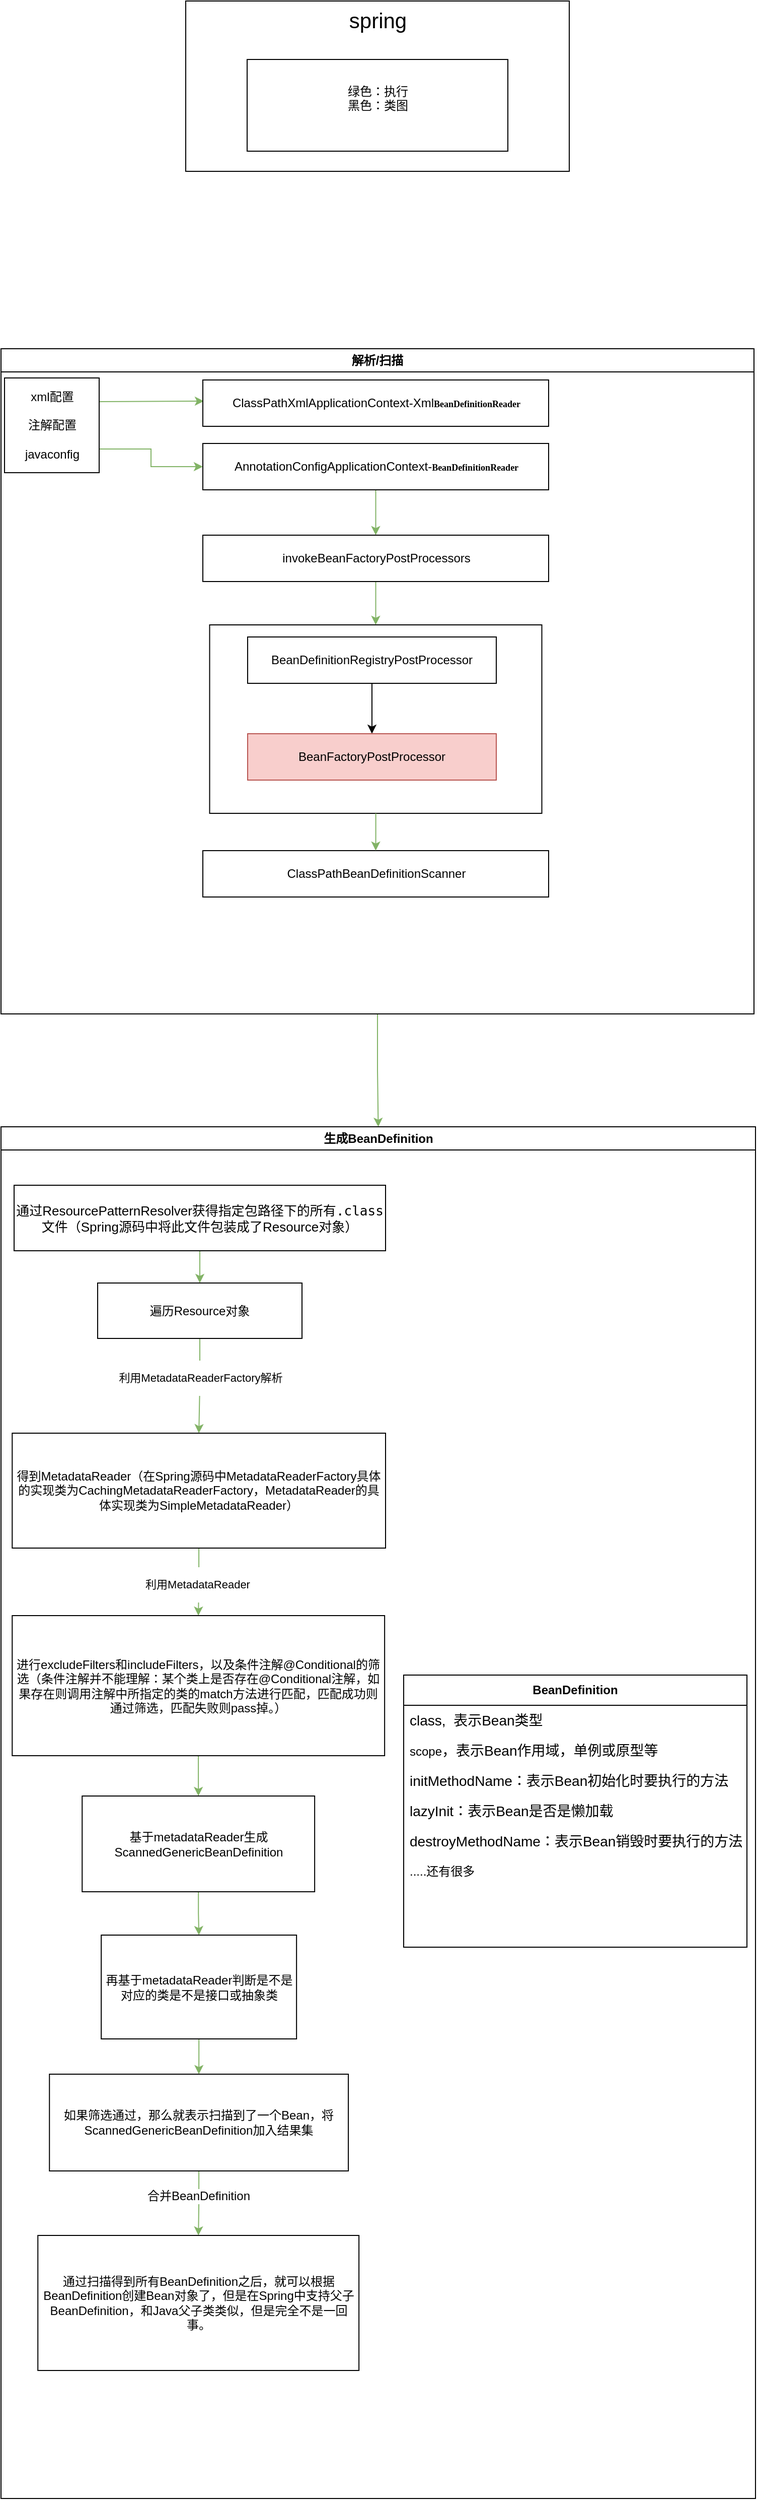 <mxfile version="25.0.1">
  <diagram name="bean的加载流转图" id="14tf_qHpTjpjnr1iD89r">
    <mxGraphModel dx="665" dy="1114" grid="0" gridSize="10" guides="1" tooltips="1" connect="1" arrows="1" fold="1" page="0" pageScale="1" pageWidth="827" pageHeight="1169" math="0" shadow="0">
      <root>
        <mxCell id="0" />
        <mxCell id="1" parent="0" />
        <mxCell id="M_sAFwJD3Y5_pbFiyou--2" value="&lt;font style=&quot;font-size: 21px;&quot;&gt;spring&lt;/font&gt;" style="rounded=0;whiteSpace=wrap;html=1;align=center;verticalAlign=top;" parent="1" vertex="1">
          <mxGeometry x="354.5" y="248" width="381" height="169" as="geometry" />
        </mxCell>
        <mxCell id="4gjRGnnlG_yjaLN8hZfb-48" style="edgeStyle=orthogonalEdgeStyle;rounded=0;orthogonalLoop=1;jettySize=auto;html=1;entryX=0.5;entryY=0;entryDx=0;entryDy=0;fillColor=#d5e8d4;strokeColor=#82b366;" parent="1" source="M_sAFwJD3Y5_pbFiyou--4" target="4gjRGnnlG_yjaLN8hZfb-32" edge="1">
          <mxGeometry relative="1" as="geometry" />
        </mxCell>
        <mxCell id="M_sAFwJD3Y5_pbFiyou--4" value="解析/扫描" style="swimlane;whiteSpace=wrap;html=1;" parent="1" vertex="1">
          <mxGeometry x="171" y="593" width="748" height="660" as="geometry" />
        </mxCell>
        <mxCell id="4gjRGnnlG_yjaLN8hZfb-3" style="edgeStyle=orthogonalEdgeStyle;rounded=0;orthogonalLoop=1;jettySize=auto;html=1;exitX=1;exitY=0.25;exitDx=0;exitDy=0;entryX=0;entryY=0.5;entryDx=0;entryDy=0;fillColor=#d5e8d4;strokeColor=#82b366;" parent="M_sAFwJD3Y5_pbFiyou--4" source="4gjRGnnlG_yjaLN8hZfb-1" edge="1">
          <mxGeometry relative="1" as="geometry">
            <mxPoint x="201.5" y="52" as="targetPoint" />
          </mxGeometry>
        </mxCell>
        <mxCell id="4gjRGnnlG_yjaLN8hZfb-13" style="edgeStyle=orthogonalEdgeStyle;rounded=0;orthogonalLoop=1;jettySize=auto;html=1;exitX=1;exitY=0.75;exitDx=0;exitDy=0;entryX=0;entryY=0.5;entryDx=0;entryDy=0;fillColor=#d5e8d4;strokeColor=#82b366;" parent="M_sAFwJD3Y5_pbFiyou--4" source="4gjRGnnlG_yjaLN8hZfb-1" target="4gjRGnnlG_yjaLN8hZfb-5" edge="1">
          <mxGeometry relative="1" as="geometry" />
        </mxCell>
        <mxCell id="4gjRGnnlG_yjaLN8hZfb-1" value="xml配置&lt;div&gt;&lt;br&gt;&lt;/div&gt;&lt;div&gt;注解配置&lt;/div&gt;&lt;div&gt;&lt;br&gt;&lt;/div&gt;&lt;div&gt;javaconfig&lt;/div&gt;" style="whiteSpace=wrap;html=1;aspect=fixed;" parent="M_sAFwJD3Y5_pbFiyou--4" vertex="1">
          <mxGeometry x="3.5" y="29" width="94" height="94" as="geometry" />
        </mxCell>
        <mxCell id="4gjRGnnlG_yjaLN8hZfb-14" style="edgeStyle=orthogonalEdgeStyle;rounded=0;orthogonalLoop=1;jettySize=auto;html=1;entryX=0.5;entryY=0;entryDx=0;entryDy=0;fillColor=#d5e8d4;strokeColor=#82b366;" parent="M_sAFwJD3Y5_pbFiyou--4" source="4gjRGnnlG_yjaLN8hZfb-5" target="4gjRGnnlG_yjaLN8hZfb-12" edge="1">
          <mxGeometry relative="1" as="geometry" />
        </mxCell>
        <mxCell id="4gjRGnnlG_yjaLN8hZfb-5" value="AnnotationConfigApplicationContext-&lt;span style=&quot;font-family: &amp;quot;Microsoft YaHei&amp;quot;, STXihei; font-size: 9px; font-weight: 700; white-space-collapse: preserve;&quot;&gt;BeanDefinitionReader&lt;/span&gt;" style="rounded=0;whiteSpace=wrap;html=1;" parent="M_sAFwJD3Y5_pbFiyou--4" vertex="1">
          <mxGeometry x="200.5" y="94" width="343.5" height="46" as="geometry" />
        </mxCell>
        <mxCell id="4gjRGnnlG_yjaLN8hZfb-6" value="ClassPathXmlApplicationContext-Xml&lt;span style=&quot;font-family: &amp;quot;Microsoft YaHei&amp;quot;, STXihei; font-size: 9px; font-weight: 700; white-space-collapse: preserve;&quot;&gt;BeanDefinitionReader&lt;/span&gt;" style="rounded=0;whiteSpace=wrap;html=1;" parent="M_sAFwJD3Y5_pbFiyou--4" vertex="1">
          <mxGeometry x="200.5" y="31" width="343.5" height="46" as="geometry" />
        </mxCell>
        <mxCell id="4gjRGnnlG_yjaLN8hZfb-22" style="edgeStyle=orthogonalEdgeStyle;rounded=0;orthogonalLoop=1;jettySize=auto;html=1;entryX=0.5;entryY=0;entryDx=0;entryDy=0;fillColor=#d5e8d4;strokeColor=#82b366;" parent="M_sAFwJD3Y5_pbFiyou--4" source="4gjRGnnlG_yjaLN8hZfb-12" target="4gjRGnnlG_yjaLN8hZfb-17" edge="1">
          <mxGeometry relative="1" as="geometry" />
        </mxCell>
        <mxCell id="4gjRGnnlG_yjaLN8hZfb-12" value="invokeBeanFactoryPostProcessors" style="rounded=0;whiteSpace=wrap;html=1;" parent="M_sAFwJD3Y5_pbFiyou--4" vertex="1">
          <mxGeometry x="200.5" y="185" width="343.5" height="46" as="geometry" />
        </mxCell>
        <mxCell id="4gjRGnnlG_yjaLN8hZfb-28" value="" style="group" parent="M_sAFwJD3Y5_pbFiyou--4" vertex="1" connectable="0">
          <mxGeometry x="207.25" y="274" width="330" height="187" as="geometry" />
        </mxCell>
        <mxCell id="4gjRGnnlG_yjaLN8hZfb-17" value="" style="rounded=0;whiteSpace=wrap;html=1;" parent="4gjRGnnlG_yjaLN8hZfb-28" vertex="1">
          <mxGeometry width="330" height="187" as="geometry" />
        </mxCell>
        <mxCell id="4gjRGnnlG_yjaLN8hZfb-27" style="edgeStyle=orthogonalEdgeStyle;rounded=0;orthogonalLoop=1;jettySize=auto;html=1;" parent="4gjRGnnlG_yjaLN8hZfb-28" source="4gjRGnnlG_yjaLN8hZfb-18" target="4gjRGnnlG_yjaLN8hZfb-20" edge="1">
          <mxGeometry relative="1" as="geometry" />
        </mxCell>
        <mxCell id="4gjRGnnlG_yjaLN8hZfb-18" value="BeanDefinitionRegistryPostProcessor" style="rounded=0;whiteSpace=wrap;html=1;" parent="4gjRGnnlG_yjaLN8hZfb-28" vertex="1">
          <mxGeometry x="37.75" y="12" width="247" height="46" as="geometry" />
        </mxCell>
        <mxCell id="4gjRGnnlG_yjaLN8hZfb-20" value="BeanFactoryPostProcessor" style="rounded=0;whiteSpace=wrap;html=1;fillColor=#f8cecc;strokeColor=#b85450;" parent="4gjRGnnlG_yjaLN8hZfb-28" vertex="1">
          <mxGeometry x="37.75" y="108" width="247" height="46" as="geometry" />
        </mxCell>
        <mxCell id="4gjRGnnlG_yjaLN8hZfb-30" value="ClassPathBeanDefinitionScanner" style="rounded=0;whiteSpace=wrap;html=1;" parent="M_sAFwJD3Y5_pbFiyou--4" vertex="1">
          <mxGeometry x="200.5" y="498" width="343.5" height="46" as="geometry" />
        </mxCell>
        <mxCell id="4gjRGnnlG_yjaLN8hZfb-31" value="" style="edgeStyle=orthogonalEdgeStyle;rounded=0;orthogonalLoop=1;jettySize=auto;html=1;fillColor=#d5e8d4;strokeColor=#82b366;" parent="M_sAFwJD3Y5_pbFiyou--4" source="4gjRGnnlG_yjaLN8hZfb-17" target="4gjRGnnlG_yjaLN8hZfb-30" edge="1">
          <mxGeometry relative="1" as="geometry" />
        </mxCell>
        <mxCell id="4gjRGnnlG_yjaLN8hZfb-32" value="生成BeanDefinition" style="swimlane;whiteSpace=wrap;html=1;" parent="1" vertex="1">
          <mxGeometry x="171" y="1365" width="749.5" height="1361" as="geometry" />
        </mxCell>
        <mxCell id="Ly_jW_tWToVT5gzGh2q_-9" value="" style="edgeStyle=orthogonalEdgeStyle;rounded=0;orthogonalLoop=1;jettySize=auto;html=1;fillColor=#d5e8d4;strokeColor=#82b366;" edge="1" parent="4gjRGnnlG_yjaLN8hZfb-32" source="Ly_jW_tWToVT5gzGh2q_-1" target="Ly_jW_tWToVT5gzGh2q_-2">
          <mxGeometry relative="1" as="geometry" />
        </mxCell>
        <mxCell id="Ly_jW_tWToVT5gzGh2q_-1" value="&lt;p data-pm-slice=&quot;1 1 [&amp;quot;ordered_list&amp;quot;,{&amp;quot;order&amp;quot;:1,&amp;quot;spread&amp;quot;:&amp;quot;false&amp;quot;},&amp;quot;list_item&amp;quot;,{&amp;quot;label&amp;quot;:&amp;quot;1.&amp;quot;,&amp;quot;listType&amp;quot;:&amp;quot;ordered&amp;quot;,&amp;quot;spread&amp;quot;:&amp;quot;false&amp;quot;}]&quot; class=&quot;paragraph&quot;&gt;&lt;font style=&quot;font-size: 13px;&quot;&gt;通过ResourcePatternResolver获得指定包路径下的所有&lt;code style=&quot;&quot; class=&quot;code-inline&quot;&gt;.class&lt;/code&gt;文件（Spring源码中将此文件包装成了Resource对象）&lt;/font&gt;&lt;/p&gt;" style="rounded=0;whiteSpace=wrap;html=1;align=center;" vertex="1" parent="4gjRGnnlG_yjaLN8hZfb-32">
          <mxGeometry x="13" y="58" width="369" height="65" as="geometry" />
        </mxCell>
        <mxCell id="Ly_jW_tWToVT5gzGh2q_-4" value="" style="edgeStyle=orthogonalEdgeStyle;rounded=0;orthogonalLoop=1;jettySize=auto;html=1;fillColor=#d5e8d4;strokeColor=#82b366;" edge="1" parent="4gjRGnnlG_yjaLN8hZfb-32" source="Ly_jW_tWToVT5gzGh2q_-2" target="Ly_jW_tWToVT5gzGh2q_-3">
          <mxGeometry relative="1" as="geometry" />
        </mxCell>
        <mxCell id="Ly_jW_tWToVT5gzGh2q_-5" value="&lt;p data-pm-slice=&quot;1 1 [&amp;quot;ordered_list&amp;quot;,{&amp;quot;order&amp;quot;:1,&amp;quot;spread&amp;quot;:&amp;quot;false&amp;quot;},&amp;quot;list_item&amp;quot;,{&amp;quot;label&amp;quot;:&amp;quot;3.&amp;quot;,&amp;quot;listType&amp;quot;:&amp;quot;ordered&amp;quot;,&amp;quot;spread&amp;quot;:&amp;quot;false&amp;quot;}]&quot; class=&quot;paragraph&quot;&gt;利用MetadataReaderFactory解析&lt;/p&gt;" style="edgeLabel;html=1;align=center;verticalAlign=middle;resizable=0;points=[];" vertex="1" connectable="0" parent="Ly_jW_tWToVT5gzGh2q_-4">
          <mxGeometry x="-0.187" relative="1" as="geometry">
            <mxPoint as="offset" />
          </mxGeometry>
        </mxCell>
        <mxCell id="Ly_jW_tWToVT5gzGh2q_-2" value="遍历Resource对象" style="rounded=0;whiteSpace=wrap;html=1;" vertex="1" parent="4gjRGnnlG_yjaLN8hZfb-32">
          <mxGeometry x="96" y="155" width="203" height="55" as="geometry" />
        </mxCell>
        <mxCell id="Ly_jW_tWToVT5gzGh2q_-7" value="" style="edgeStyle=orthogonalEdgeStyle;rounded=0;orthogonalLoop=1;jettySize=auto;html=1;fillColor=#d5e8d4;strokeColor=#82b366;" edge="1" parent="4gjRGnnlG_yjaLN8hZfb-32" source="Ly_jW_tWToVT5gzGh2q_-3" target="Ly_jW_tWToVT5gzGh2q_-6">
          <mxGeometry relative="1" as="geometry" />
        </mxCell>
        <mxCell id="Ly_jW_tWToVT5gzGh2q_-8" value="&lt;p data-pm-slice=&quot;1 1 [&amp;quot;ordered_list&amp;quot;,{&amp;quot;order&amp;quot;:1,&amp;quot;spread&amp;quot;:&amp;quot;false&amp;quot;},&amp;quot;list_item&amp;quot;,{&amp;quot;label&amp;quot;:&amp;quot;4.&amp;quot;,&amp;quot;listType&amp;quot;:&amp;quot;ordered&amp;quot;,&amp;quot;spread&amp;quot;:&amp;quot;false&amp;quot;}]&quot; class=&quot;paragraph&quot;&gt;利用MetadataReader&lt;/p&gt;" style="edgeLabel;html=1;align=center;verticalAlign=middle;resizable=0;points=[];" vertex="1" connectable="0" parent="Ly_jW_tWToVT5gzGh2q_-7">
          <mxGeometry x="0.066" y="-1" relative="1" as="geometry">
            <mxPoint as="offset" />
          </mxGeometry>
        </mxCell>
        <mxCell id="Ly_jW_tWToVT5gzGh2q_-3" value="得到&lt;span style=&quot;background-color: initial;&quot;&gt;MetadataReader（在Spring源码中MetadataReaderFactory具体的实现类为CachingMetadataReaderFactory，MetadataReader的具体实现类为SimpleMetadataReader）&lt;/span&gt;" style="rounded=0;whiteSpace=wrap;html=1;" vertex="1" parent="4gjRGnnlG_yjaLN8hZfb-32">
          <mxGeometry x="11.13" y="304" width="370.87" height="114" as="geometry" />
        </mxCell>
        <mxCell id="Ly_jW_tWToVT5gzGh2q_-11" value="" style="edgeStyle=orthogonalEdgeStyle;rounded=0;orthogonalLoop=1;jettySize=auto;html=1;fillColor=#d5e8d4;strokeColor=#82b366;" edge="1" parent="4gjRGnnlG_yjaLN8hZfb-32" source="Ly_jW_tWToVT5gzGh2q_-6" target="Ly_jW_tWToVT5gzGh2q_-10">
          <mxGeometry relative="1" as="geometry" />
        </mxCell>
        <mxCell id="Ly_jW_tWToVT5gzGh2q_-6" value="&lt;p data-pm-slice=&quot;1 1 [&amp;quot;ordered_list&amp;quot;,{&amp;quot;order&amp;quot;:1,&amp;quot;spread&amp;quot;:&amp;quot;false&amp;quot;},&amp;quot;list_item&amp;quot;,{&amp;quot;label&amp;quot;:&amp;quot;4.&amp;quot;,&amp;quot;listType&amp;quot;:&amp;quot;ordered&amp;quot;,&amp;quot;spread&amp;quot;:&amp;quot;false&amp;quot;}]&quot; class=&quot;paragraph&quot;&gt;进行excludeFilters和includeFilters，以及条件注解@Conditional的筛选（条件注解并不能理解：某个类上是否存在@Conditional注解，如果存在则调用注解中所指定的类的match方法进行匹配，匹配成功则通过筛选，匹配失败则pass掉。）&lt;/p&gt;" style="rounded=0;whiteSpace=wrap;html=1;" vertex="1" parent="4gjRGnnlG_yjaLN8hZfb-32">
          <mxGeometry x="11.13" y="485" width="369.94" height="139" as="geometry" />
        </mxCell>
        <mxCell id="Ly_jW_tWToVT5gzGh2q_-13" value="" style="edgeStyle=orthogonalEdgeStyle;rounded=0;orthogonalLoop=1;jettySize=auto;html=1;fillColor=#d5e8d4;strokeColor=#82b366;" edge="1" parent="4gjRGnnlG_yjaLN8hZfb-32" source="Ly_jW_tWToVT5gzGh2q_-10" target="Ly_jW_tWToVT5gzGh2q_-12">
          <mxGeometry relative="1" as="geometry" />
        </mxCell>
        <mxCell id="Ly_jW_tWToVT5gzGh2q_-10" value="&lt;p data-pm-slice=&quot;1 1 [&amp;quot;ordered_list&amp;quot;,{&amp;quot;order&amp;quot;:1,&amp;quot;spread&amp;quot;:&amp;quot;false&amp;quot;},&amp;quot;list_item&amp;quot;,{&amp;quot;label&amp;quot;:&amp;quot;5.&amp;quot;,&amp;quot;listType&amp;quot;:&amp;quot;ordered&amp;quot;,&amp;quot;spread&amp;quot;:&amp;quot;false&amp;quot;}]&quot; class=&quot;paragraph&quot;&gt;基于metadataReader生成ScannedGenericBeanDefinition&lt;/p&gt;" style="whiteSpace=wrap;html=1;rounded=0;" vertex="1" parent="4gjRGnnlG_yjaLN8hZfb-32">
          <mxGeometry x="80.62" y="664" width="230.95" height="95" as="geometry" />
        </mxCell>
        <mxCell id="Ly_jW_tWToVT5gzGh2q_-16" value="" style="edgeStyle=orthogonalEdgeStyle;rounded=0;orthogonalLoop=1;jettySize=auto;html=1;fillColor=#d5e8d4;strokeColor=#82b366;" edge="1" parent="4gjRGnnlG_yjaLN8hZfb-32" source="Ly_jW_tWToVT5gzGh2q_-12" target="Ly_jW_tWToVT5gzGh2q_-15">
          <mxGeometry relative="1" as="geometry" />
        </mxCell>
        <mxCell id="Ly_jW_tWToVT5gzGh2q_-12" value="&lt;p data-pm-slice=&quot;1 1 [&amp;quot;ordered_list&amp;quot;,{&amp;quot;order&amp;quot;:1,&amp;quot;spread&amp;quot;:&amp;quot;false&amp;quot;},&amp;quot;list_item&amp;quot;,{&amp;quot;label&amp;quot;:&amp;quot;6.&amp;quot;,&amp;quot;listType&amp;quot;:&amp;quot;ordered&amp;quot;,&amp;quot;spread&amp;quot;:&amp;quot;false&amp;quot;}]&quot; class=&quot;paragraph&quot;&gt;再基于metadataReader判断是不是对应的类是不是接口或抽象类&lt;/p&gt;" style="whiteSpace=wrap;html=1;rounded=0;" vertex="1" parent="4gjRGnnlG_yjaLN8hZfb-32">
          <mxGeometry x="99.57" y="802" width="194" height="103" as="geometry" />
        </mxCell>
        <mxCell id="Ly_jW_tWToVT5gzGh2q_-34" value="" style="edgeStyle=orthogonalEdgeStyle;rounded=0;orthogonalLoop=1;jettySize=auto;html=1;fillColor=#d5e8d4;strokeColor=#82b366;" edge="1" parent="4gjRGnnlG_yjaLN8hZfb-32" source="Ly_jW_tWToVT5gzGh2q_-15" target="Ly_jW_tWToVT5gzGh2q_-33">
          <mxGeometry relative="1" as="geometry" />
        </mxCell>
        <mxCell id="Ly_jW_tWToVT5gzGh2q_-35" value="&lt;span style=&quot;font-size: 12px; text-wrap-mode: wrap;&quot;&gt;合并BeanDefinition&lt;/span&gt;" style="edgeLabel;html=1;align=center;verticalAlign=middle;resizable=0;points=[];" vertex="1" connectable="0" parent="Ly_jW_tWToVT5gzGh2q_-34">
          <mxGeometry x="-0.227" y="-1" relative="1" as="geometry">
            <mxPoint as="offset" />
          </mxGeometry>
        </mxCell>
        <mxCell id="Ly_jW_tWToVT5gzGh2q_-15" value="&lt;p data-pm-slice=&quot;1 1 [&amp;quot;ordered_list&amp;quot;,{&amp;quot;order&amp;quot;:1,&amp;quot;spread&amp;quot;:&amp;quot;false&amp;quot;},&amp;quot;list_item&amp;quot;,{&amp;quot;label&amp;quot;:&amp;quot;7.&amp;quot;,&amp;quot;listType&amp;quot;:&amp;quot;ordered&amp;quot;,&amp;quot;spread&amp;quot;:&amp;quot;false&amp;quot;}]&quot; class=&quot;paragraph&quot;&gt;如果筛选通过，那么就表示扫描到了一个Bean，将ScannedGenericBeanDefinition加入结果集&lt;/p&gt;" style="rounded=0;whiteSpace=wrap;html=1;" vertex="1" parent="4gjRGnnlG_yjaLN8hZfb-32">
          <mxGeometry x="48.12" y="940" width="296.9" height="96" as="geometry" />
        </mxCell>
        <mxCell id="Ly_jW_tWToVT5gzGh2q_-33" value="&lt;p data-pm-slice=&quot;1 1 []&quot; class=&quot;paragraph&quot;&gt;通过扫描得到所有BeanDefinition之后，就可以根据BeanDefinition创建Bean对象了，但是在Spring中支持父子BeanDefinition，和Java父子类类似，但是完全不是一回事。&lt;/p&gt;" style="rounded=0;whiteSpace=wrap;html=1;" vertex="1" parent="4gjRGnnlG_yjaLN8hZfb-32">
          <mxGeometry x="36.62" y="1100" width="318.95" height="134" as="geometry" />
        </mxCell>
        <mxCell id="4gjRGnnlG_yjaLN8hZfb-56" value="绿色：执行&lt;div&gt;黑色：类图&lt;/div&gt;&lt;div&gt;&lt;br&gt;&lt;/div&gt;" style="rounded=0;whiteSpace=wrap;html=1;" parent="1" vertex="1">
          <mxGeometry x="415.5" y="306" width="259" height="91" as="geometry" />
        </mxCell>
        <mxCell id="Ly_jW_tWToVT5gzGh2q_-24" value="&lt;span style=&quot;font-weight: 700;&quot;&gt;BeanDefinition&lt;/span&gt;" style="swimlane;fontStyle=0;childLayout=stackLayout;horizontal=1;startSize=30;horizontalStack=0;resizeParent=1;resizeParentMax=0;resizeLast=0;collapsible=1;marginBottom=0;whiteSpace=wrap;html=1;" vertex="1" parent="1">
          <mxGeometry x="571" y="1909" width="341" height="270" as="geometry" />
        </mxCell>
        <mxCell id="Ly_jW_tWToVT5gzGh2q_-25" value="&lt;article style=&quot;&quot; data-content=&quot;[{&amp;quot;type&amp;quot;:&amp;quot;block&amp;quot;,&amp;quot;id&amp;quot;:&amp;quot;uyH1-1713439989352&amp;quot;,&amp;quot;name&amp;quot;:&amp;quot;list-item&amp;quot;,&amp;quot;data&amp;quot;:{&amp;quot;version&amp;quot;:1,&amp;quot;listType&amp;quot;:&amp;quot;unordered&amp;quot;,&amp;quot;listId&amp;quot;:&amp;quot;nY0f-1713439989787&amp;quot;,&amp;quot;listLevel&amp;quot;:1},&amp;quot;nodes&amp;quot;:[{&amp;quot;type&amp;quot;:&amp;quot;text&amp;quot;,&amp;quot;id&amp;quot;:&amp;quot;abdO-1713439989351&amp;quot;,&amp;quot;leaves&amp;quot;:[{&amp;quot;text&amp;quot;:&amp;quot;class，表示Bean类型&amp;quot;,&amp;quot;marks&amp;quot;:[]}]}],&amp;quot;state&amp;quot;:{}}]&quot;&gt;&lt;div style=&quot;&quot;&gt;&lt;article data-content=&quot;[{&amp;quot;type&amp;quot;:&amp;quot;block&amp;quot;,&amp;quot;id&amp;quot;:&amp;quot;ec0N-1733403170866&amp;quot;,&amp;quot;name&amp;quot;:&amp;quot;paragraph&amp;quot;,&amp;quot;data&amp;quot;:{},&amp;quot;nodes&amp;quot;:[{&amp;quot;type&amp;quot;:&amp;quot;text&amp;quot;,&amp;quot;id&amp;quot;:&amp;quot;abdO-1713439989351&amp;quot;,&amp;quot;leaves&amp;quot;:[{&amp;quot;text&amp;quot;:&amp;quot;表示Bean类型&amp;quot;,&amp;quot;marks&amp;quot;:[]}]}]}]&quot;&gt;&lt;div style=&quot;white-space-collapse: preserve; line-height: 1.75; font-size: 14px;&quot;&gt;class,  表示Bean类型&lt;/div&gt;&lt;/article&gt;&lt;/div&gt;&lt;/article&gt;" style="text;strokeColor=none;fillColor=none;align=left;verticalAlign=middle;spacingLeft=4;spacingRight=4;overflow=hidden;points=[[0,0.5],[1,0.5]];portConstraint=eastwest;rotatable=0;whiteSpace=wrap;html=1;" vertex="1" parent="Ly_jW_tWToVT5gzGh2q_-24">
          <mxGeometry y="30" width="341" height="30" as="geometry" />
        </mxCell>
        <mxCell id="Ly_jW_tWToVT5gzGh2q_-26" value="scope&lt;span style=&quot;font-size: 14px; white-space-collapse: preserve; background-color: initial;&quot;&gt;，表示Bean作用域，单例或原型等&lt;/span&gt;" style="text;strokeColor=none;fillColor=none;align=left;verticalAlign=middle;spacingLeft=4;spacingRight=4;overflow=hidden;points=[[0,0.5],[1,0.5]];portConstraint=eastwest;rotatable=0;whiteSpace=wrap;html=1;" vertex="1" parent="Ly_jW_tWToVT5gzGh2q_-24">
          <mxGeometry y="60" width="341" height="30" as="geometry" />
        </mxCell>
        <mxCell id="Ly_jW_tWToVT5gzGh2q_-27" value="&lt;article data-content=&quot;[{&amp;quot;type&amp;quot;:&amp;quot;block&amp;quot;,&amp;quot;id&amp;quot;:&amp;quot;tqEb-1733403220494&amp;quot;,&amp;quot;name&amp;quot;:&amp;quot;paragraph&amp;quot;,&amp;quot;data&amp;quot;:{},&amp;quot;nodes&amp;quot;:[{&amp;quot;type&amp;quot;:&amp;quot;text&amp;quot;,&amp;quot;id&amp;quot;:&amp;quot;Wjzr-1713439989357&amp;quot;,&amp;quot;leaves&amp;quot;:[{&amp;quot;text&amp;quot;:&amp;quot;nitMethodName：表示Bean初始化时要执行的方法&amp;quot;,&amp;quot;marks&amp;quot;:[]}]}]}]&quot;&gt;&lt;div style=&quot;white-space-collapse: preserve; line-height: 1.75; font-size: 14px;&quot;&gt;initMethodName：表示Bean初始化时要执行的方法&lt;/div&gt;&lt;/article&gt;" style="text;strokeColor=none;fillColor=none;align=left;verticalAlign=middle;spacingLeft=4;spacingRight=4;overflow=hidden;points=[[0,0.5],[1,0.5]];portConstraint=eastwest;rotatable=0;whiteSpace=wrap;html=1;" vertex="1" parent="Ly_jW_tWToVT5gzGh2q_-24">
          <mxGeometry y="90" width="341" height="30" as="geometry" />
        </mxCell>
        <mxCell id="Ly_jW_tWToVT5gzGh2q_-32" value="&lt;article data-content=&quot;[{&amp;quot;type&amp;quot;:&amp;quot;block&amp;quot;,&amp;quot;id&amp;quot;:&amp;quot;LqSF-1733403256993&amp;quot;,&amp;quot;name&amp;quot;:&amp;quot;paragraph&amp;quot;,&amp;quot;data&amp;quot;:{},&amp;quot;nodes&amp;quot;:[{&amp;quot;type&amp;quot;:&amp;quot;text&amp;quot;,&amp;quot;id&amp;quot;:&amp;quot;iMSd-1713439989355&amp;quot;,&amp;quot;leaves&amp;quot;:[{&amp;quot;text&amp;quot;:&amp;quot;azyInit：表示Bean是否是懒加载&amp;quot;,&amp;quot;marks&amp;quot;:[]}]}]}]&quot;&gt;&lt;div style=&quot;white-space-collapse: preserve; line-height: 1.75; font-size: 14px;&quot;&gt;lazyInit：表示Bean是否是懒加载&lt;/div&gt;&lt;/article&gt;" style="text;strokeColor=none;fillColor=none;align=left;verticalAlign=middle;spacingLeft=4;spacingRight=4;overflow=hidden;points=[[0,0.5],[1,0.5]];portConstraint=eastwest;rotatable=0;whiteSpace=wrap;html=1;" vertex="1" parent="Ly_jW_tWToVT5gzGh2q_-24">
          <mxGeometry y="120" width="341" height="30" as="geometry" />
        </mxCell>
        <mxCell id="Ly_jW_tWToVT5gzGh2q_-31" value="&lt;article data-content=&quot;[{&amp;quot;type&amp;quot;:&amp;quot;block&amp;quot;,&amp;quot;id&amp;quot;:&amp;quot;yfWz-1733403272943&amp;quot;,&amp;quot;name&amp;quot;:&amp;quot;paragraph&amp;quot;,&amp;quot;data&amp;quot;:{},&amp;quot;nodes&amp;quot;:[{&amp;quot;type&amp;quot;:&amp;quot;text&amp;quot;,&amp;quot;id&amp;quot;:&amp;quot;0Pin-1713439989359&amp;quot;,&amp;quot;leaves&amp;quot;:[{&amp;quot;text&amp;quot;:&amp;quot;estroyMethodName：表示Bean销毁时要执行的方法&amp;quot;,&amp;quot;marks&amp;quot;:[]}]}]}]&quot;&gt;&lt;div style=&quot;white-space-collapse: preserve; line-height: 1.75; font-size: 14px;&quot;&gt;destroyMethodName：表示Bean销毁时要执行的方法&lt;/div&gt;&lt;/article&gt;" style="text;strokeColor=none;fillColor=none;align=left;verticalAlign=middle;spacingLeft=4;spacingRight=4;overflow=hidden;points=[[0,0.5],[1,0.5]];portConstraint=eastwest;rotatable=0;whiteSpace=wrap;html=1;" vertex="1" parent="Ly_jW_tWToVT5gzGh2q_-24">
          <mxGeometry y="150" width="341" height="30" as="geometry" />
        </mxCell>
        <mxCell id="Ly_jW_tWToVT5gzGh2q_-30" value=".....还有很多" style="text;strokeColor=none;fillColor=none;align=left;verticalAlign=middle;spacingLeft=4;spacingRight=4;overflow=hidden;points=[[0,0.5],[1,0.5]];portConstraint=eastwest;rotatable=0;whiteSpace=wrap;html=1;" vertex="1" parent="Ly_jW_tWToVT5gzGh2q_-24">
          <mxGeometry y="180" width="341" height="30" as="geometry" />
        </mxCell>
        <mxCell id="Ly_jW_tWToVT5gzGh2q_-29" style="text;strokeColor=none;fillColor=none;align=left;verticalAlign=middle;spacingLeft=4;spacingRight=4;overflow=hidden;points=[[0,0.5],[1,0.5]];portConstraint=eastwest;rotatable=0;whiteSpace=wrap;html=1;" vertex="1" parent="Ly_jW_tWToVT5gzGh2q_-24">
          <mxGeometry y="210" width="341" height="30" as="geometry" />
        </mxCell>
        <mxCell id="Ly_jW_tWToVT5gzGh2q_-28" style="text;strokeColor=none;fillColor=none;align=left;verticalAlign=middle;spacingLeft=4;spacingRight=4;overflow=hidden;points=[[0,0.5],[1,0.5]];portConstraint=eastwest;rotatable=0;whiteSpace=wrap;html=1;" vertex="1" parent="Ly_jW_tWToVT5gzGh2q_-24">
          <mxGeometry y="240" width="341" height="30" as="geometry" />
        </mxCell>
      </root>
    </mxGraphModel>
  </diagram>
</mxfile>
